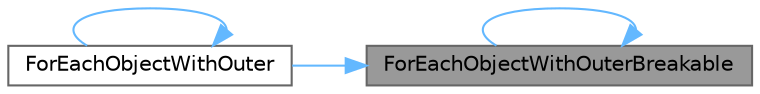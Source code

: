 digraph "ForEachObjectWithOuterBreakable"
{
 // INTERACTIVE_SVG=YES
 // LATEX_PDF_SIZE
  bgcolor="transparent";
  edge [fontname=Helvetica,fontsize=10,labelfontname=Helvetica,labelfontsize=10];
  node [fontname=Helvetica,fontsize=10,shape=box,height=0.2,width=0.4];
  rankdir="RL";
  Node1 [id="Node000001",label="ForEachObjectWithOuterBreakable",height=0.2,width=0.4,color="gray40", fillcolor="grey60", style="filled", fontcolor="black",tooltip="Performs an operation on objects with a given outer, with the possibility to break iteration Note tha..."];
  Node1 -> Node2 [id="edge1_Node000001_Node000002",dir="back",color="steelblue1",style="solid",tooltip=" "];
  Node2 [id="Node000002",label="ForEachObjectWithOuter",height=0.2,width=0.4,color="grey40", fillcolor="white", style="filled",URL="$d2/ddf/UObjectHash_8h.html#afcdbc8e07c376dbe4b5e75d9f458218f",tooltip="Performs an operation on all objects with a given outer Note that the operation must not modify UObje..."];
  Node2 -> Node2 [id="edge2_Node000002_Node000002",dir="back",color="steelblue1",style="solid",tooltip=" "];
  Node1 -> Node1 [id="edge3_Node000001_Node000001",dir="back",color="steelblue1",style="solid",tooltip=" "];
}
